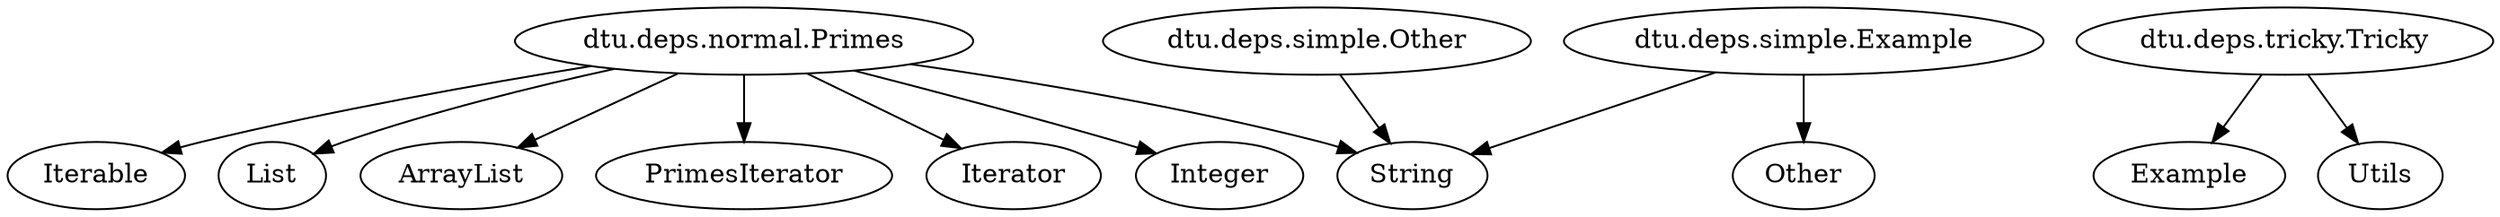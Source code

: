 // Class Diagram
digraph {
	"dtu.deps.normal.Primes" -> Iterable
	"dtu.deps.normal.Primes" -> List
	"dtu.deps.normal.Primes" -> ArrayList
	"dtu.deps.normal.Primes" -> PrimesIterator
	"dtu.deps.normal.Primes" -> String
	"dtu.deps.normal.Primes" -> Iterator
	"dtu.deps.normal.Primes" -> Integer
	"dtu.deps.simple.Other" -> String
	"dtu.deps.simple.Example" -> Other
	"dtu.deps.simple.Example" -> String
	"dtu.deps.tricky.Tricky" -> Example
	"dtu.deps.tricky.Tricky" -> Utils
}
